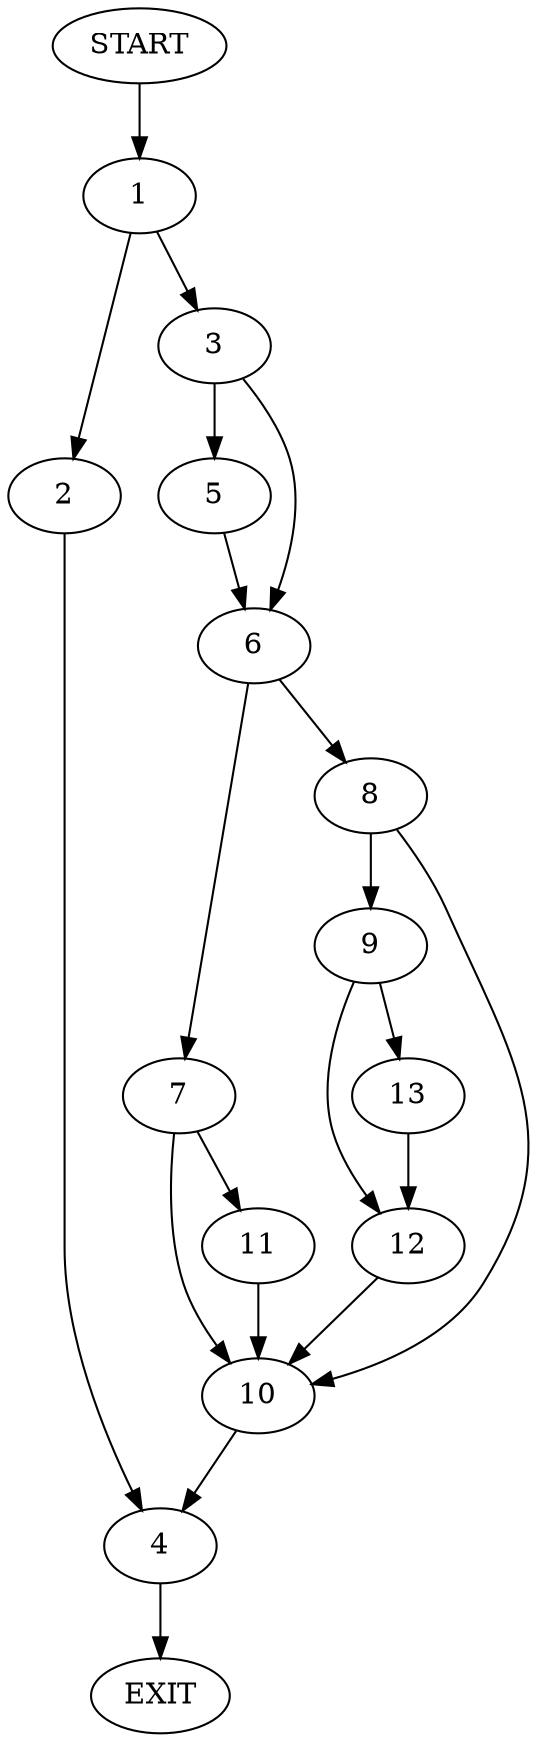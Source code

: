 digraph {
0 [label="START"]
14 [label="EXIT"]
0 -> 1
1 -> 2
1 -> 3
2 -> 4
3 -> 5
3 -> 6
5 -> 6
6 -> 7
6 -> 8
8 -> 9
8 -> 10
7 -> 11
7 -> 10
9 -> 12
9 -> 13
10 -> 4
13 -> 12
12 -> 10
11 -> 10
4 -> 14
}
